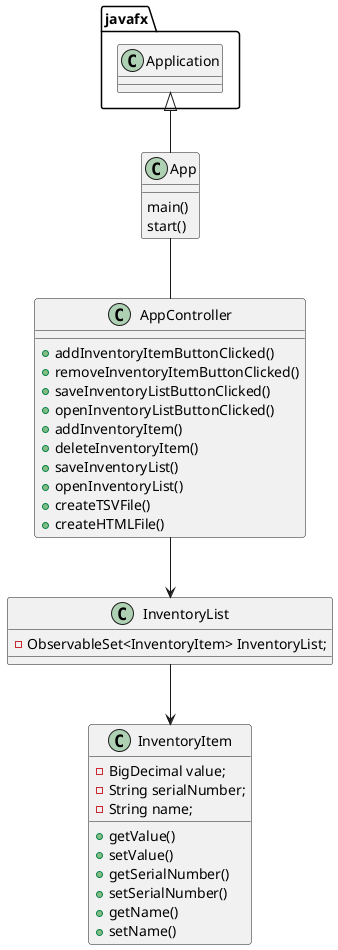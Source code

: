 @startuml
'https://plantuml.com/sequence-diagram

class App {
    main()
    start()
}

class AppController{
    + addInventoryItemButtonClicked()
    + removeInventoryItemButtonClicked()
    + saveInventoryListButtonClicked()
    + openInventoryListButtonClicked()


    + addInventoryItem()
    + deleteInventoryItem()
    + saveInventoryList()
    + openInventoryList()
    + createTSVFile()
    + createHTMLFile()
}

class InventoryList{
    - ObservableSet<InventoryItem> InventoryList;
}

class InventoryItem{
    - BigDecimal value;
    - String serialNumber;
    - String name;

    + getValue()
    + setValue()
    + getSerialNumber()
    + setSerialNumber()
    + getName()
    + setName()
}

javafx.Application <|-- App
App -- AppController
InventoryList --> InventoryItem
AppController --> InventoryList

@enduml
